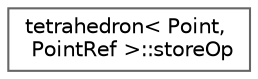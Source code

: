 digraph "Graphical Class Hierarchy"
{
 // LATEX_PDF_SIZE
  bgcolor="transparent";
  edge [fontname=Helvetica,fontsize=10,labelfontname=Helvetica,labelfontsize=10];
  node [fontname=Helvetica,fontsize=10,shape=box,height=0.2,width=0.4];
  rankdir="LR";
  Node0 [id="Node000000",label="tetrahedron\< Point,\l PointRef \>::storeOp",height=0.2,width=0.4,color="grey40", fillcolor="white", style="filled",URL="$classFoam_1_1tetrahedron_1_1storeOp.html",tooltip=" "];
}
